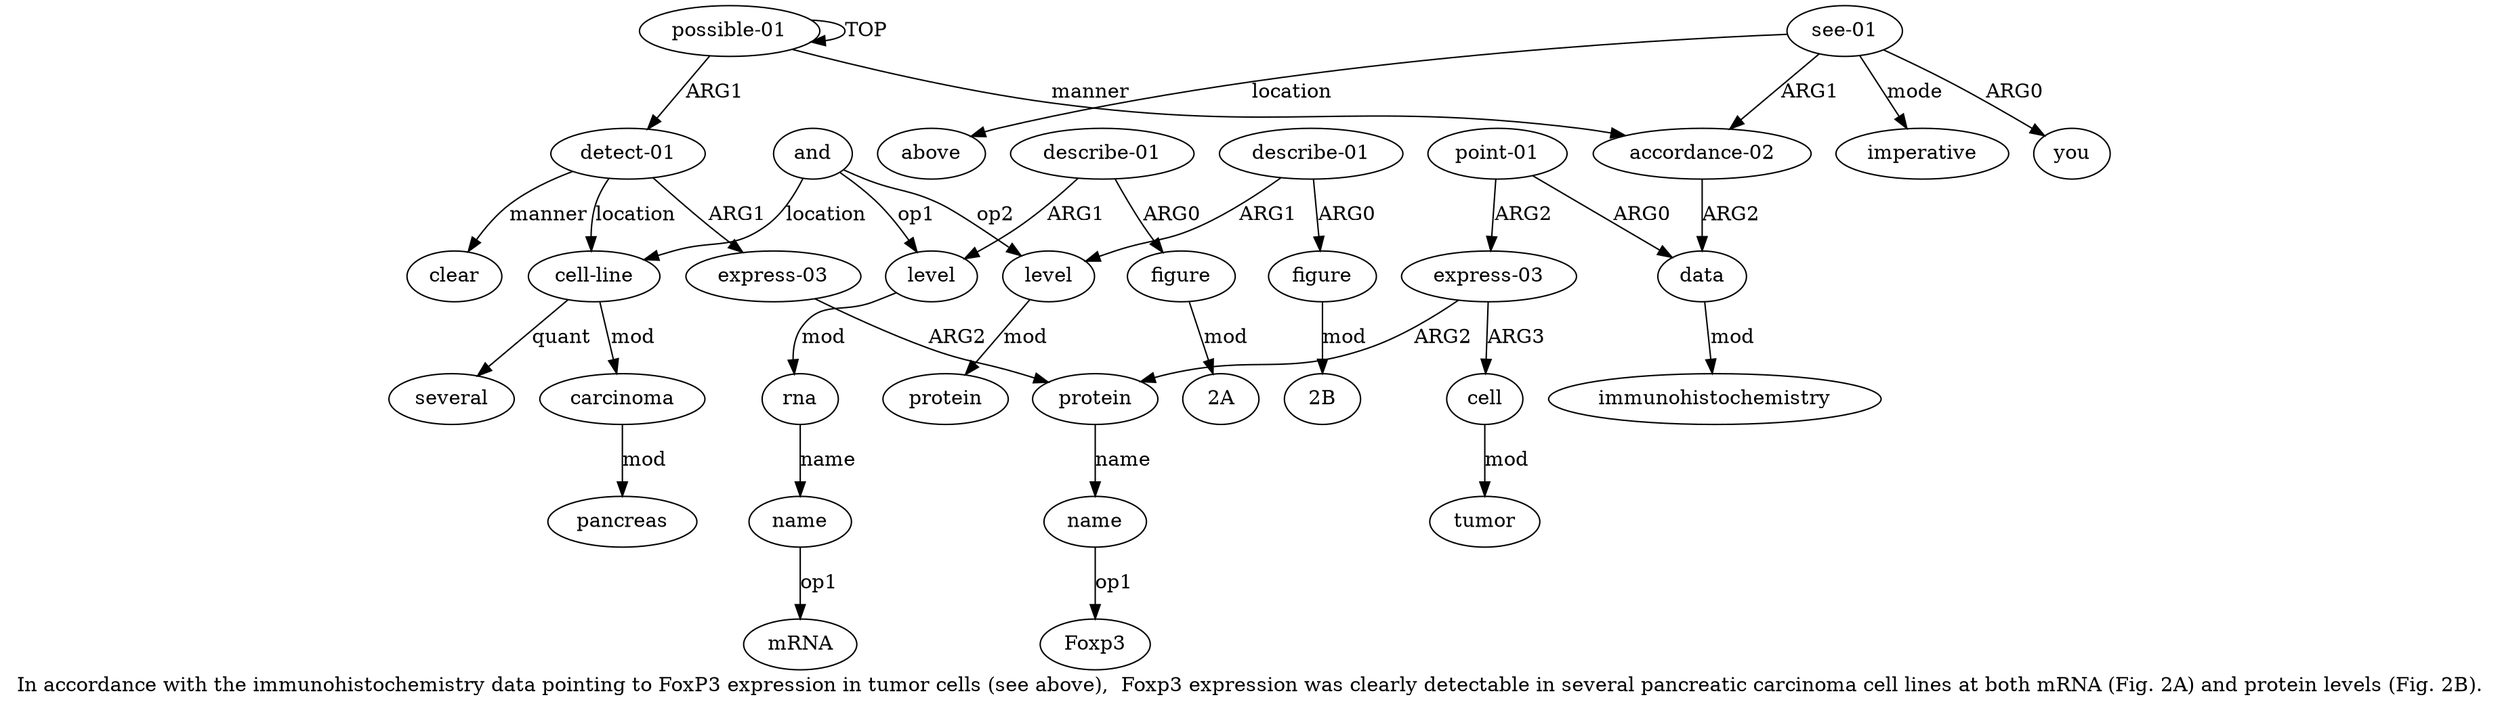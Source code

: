 digraph  {
	graph [label="In accordance with the immunohistochemistry data pointing to FoxP3 expression in tumor cells (see above),  Foxp3 expression was \
clearly detectable in several pancreatic carcinoma cell lines at both mRNA (Fig. 2A) and protein levels (Fig. 2B)."];
	node [label="\N"];
	a20	 [color=black,
		gold_ind=20,
		gold_label="accordance-02",
		label="accordance-02",
		test_ind=20,
		test_label="accordance-02"];
	a21	 [color=black,
		gold_ind=21,
		gold_label=data,
		label=data,
		test_ind=21,
		test_label=data];
	a20 -> a21 [key=0,
	color=black,
	gold_label=ARG2,
	label=ARG2,
	test_label=ARG2];
a22 [color=black,
	gold_ind=22,
	gold_label=immunohistochemistry,
	label=immunohistochemistry,
	test_ind=22,
	test_label=immunohistochemistry];
a21 -> a22 [key=0,
color=black,
gold_label=mod,
label=mod,
test_label=mod];
a23 [color=black,
gold_ind=23,
gold_label="point-01",
label="point-01",
test_ind=23,
test_label="point-01"];
a23 -> a21 [key=0,
color=black,
gold_label=ARG0,
label=ARG0,
test_label=ARG0];
a24 [color=black,
gold_ind=24,
gold_label="express-03",
label="express-03",
test_ind=24,
test_label="express-03"];
a23 -> a24 [key=0,
color=black,
gold_label=ARG2,
label=ARG2,
test_label=ARG2];
a25 [color=black,
gold_ind=25,
gold_label=cell,
label=cell,
test_ind=25,
test_label=cell];
a24 -> a25 [key=0,
color=black,
gold_label=ARG3,
label=ARG3,
test_label=ARG3];
a3 [color=black,
gold_ind=3,
gold_label=protein,
label=protein,
test_ind=3,
test_label=protein];
a24 -> a3 [key=0,
color=black,
gold_label=ARG2,
label=ARG2,
test_label=ARG2];
a26 [color=black,
gold_ind=26,
gold_label=tumor,
label=tumor,
test_ind=26,
test_label=tumor];
a25 -> a26 [key=0,
color=black,
gold_label=mod,
label=mod,
test_label=mod];
a27 [color=black,
gold_ind=27,
gold_label="see-01",
label="see-01",
test_ind=27,
test_label="see-01"];
a27 -> a20 [key=0,
color=black,
gold_label=ARG1,
label=ARG1,
test_label=ARG1];
a28 [color=black,
gold_ind=28,
gold_label=you,
label=you,
test_ind=28,
test_label=you];
a27 -> a28 [key=0,
color=black,
gold_label=ARG0,
label=ARG0,
test_label=ARG0];
a29 [color=black,
gold_ind=29,
gold_label=above,
label=above,
test_ind=29,
test_label=above];
a27 -> a29 [key=0,
color=black,
gold_label=location,
label=location,
test_label=location];
"a27 imperative" [color=black,
gold_ind=-1,
gold_label=imperative,
label=imperative,
test_ind=-1,
test_label=imperative];
a27 -> "a27 imperative" [key=0,
color=black,
gold_label=mode,
label=mode,
test_label=mode];
"a15 2A" [color=black,
gold_ind=-1,
gold_label="2A",
label="2A",
test_ind=-1,
test_label="2A"];
a15 [color=black,
gold_ind=15,
gold_label=figure,
label=figure,
test_ind=15,
test_label=figure];
a15 -> "a15 2A" [key=0,
color=black,
gold_label=mod,
label=mod,
test_label=mod];
a14 [color=black,
gold_ind=14,
gold_label="describe-01",
label="describe-01",
test_ind=14,
test_label="describe-01"];
a14 -> a15 [key=0,
color=black,
gold_label=ARG0,
label=ARG0,
test_label=ARG0];
a11 [color=black,
gold_ind=11,
gold_label=level,
label=level,
test_ind=11,
test_label=level];
a14 -> a11 [key=0,
color=black,
gold_label=ARG1,
label=ARG1,
test_label=ARG1];
a17 [color=black,
gold_ind=17,
gold_label=protein,
label=protein,
test_ind=17,
test_label=protein];
a16 [color=black,
gold_ind=16,
gold_label=level,
label=level,
test_ind=16,
test_label=level];
a16 -> a17 [key=0,
color=black,
gold_label=mod,
label=mod,
test_label=mod];
a12 [color=black,
gold_ind=12,
gold_label=rna,
label=rna,
test_ind=12,
test_label=rna];
a11 -> a12 [key=0,
color=black,
gold_label=mod,
label=mod,
test_label=mod];
a10 [color=black,
gold_ind=10,
gold_label=and,
label=and,
test_ind=10,
test_label=and];
a10 -> a16 [key=0,
color=black,
gold_label=op2,
label=op2,
test_label=op2];
a10 -> a11 [key=0,
color=black,
gold_label=op1,
label=op1,
test_label=op1];
a6 [color=black,
gold_ind=6,
gold_label="cell-line",
label="cell-line",
test_ind=6,
test_label="cell-line"];
a10 -> a6 [key=0,
color=black,
gold_label=location,
label=location,
test_label=location];
a13 [color=black,
gold_ind=13,
gold_label=name,
label=name,
test_ind=13,
test_label=name];
"a13 mRNA" [color=black,
gold_ind=-1,
gold_label=mRNA,
label=mRNA,
test_ind=-1,
test_label=mRNA];
a13 -> "a13 mRNA" [key=0,
color=black,
gold_label=op1,
label=op1,
test_label=op1];
a12 -> a13 [key=0,
color=black,
gold_label=name,
label=name,
test_label=name];
a19 [color=black,
gold_ind=19,
gold_label=figure,
label=figure,
test_ind=19,
test_label=figure];
"a19 2B" [color=black,
gold_ind=-1,
gold_label="2B",
label="2B",
test_ind=-1,
test_label="2B"];
a19 -> "a19 2B" [key=0,
color=black,
gold_label=mod,
label=mod,
test_label=mod];
a18 [color=black,
gold_ind=18,
gold_label="describe-01",
label="describe-01",
test_ind=18,
test_label="describe-01"];
a18 -> a16 [key=0,
color=black,
gold_label=ARG1,
label=ARG1,
test_label=ARG1];
a18 -> a19 [key=0,
color=black,
gold_label=ARG0,
label=ARG0,
test_label=ARG0];
"a4 Foxp3" [color=black,
gold_ind=-1,
gold_label=Foxp3,
label=Foxp3,
test_ind=-1,
test_label=Foxp3];
a1 [color=black,
gold_ind=1,
gold_label="detect-01",
label="detect-01",
test_ind=1,
test_label="detect-01"];
a2 [color=black,
gold_ind=2,
gold_label="express-03",
label="express-03",
test_ind=2,
test_label="express-03"];
a1 -> a2 [key=0,
color=black,
gold_label=ARG1,
label=ARG1,
test_label=ARG1];
a5 [color=black,
gold_ind=5,
gold_label=clear,
label=clear,
test_ind=5,
test_label=clear];
a1 -> a5 [key=0,
color=black,
gold_label=manner,
label=manner,
test_label=manner];
a1 -> a6 [key=0,
color=black,
gold_label=location,
label=location,
test_label=location];
a0 [color=black,
gold_ind=0,
gold_label="possible-01",
label="possible-01",
test_ind=0,
test_label="possible-01"];
a0 -> a20 [key=0,
color=black,
gold_label=manner,
label=manner,
test_label=manner];
a0 -> a1 [key=0,
color=black,
gold_label=ARG1,
label=ARG1,
test_label=ARG1];
a0 -> a0 [key=0,
color=black,
gold_label=TOP,
label=TOP,
test_label=TOP];
a4 [color=black,
gold_ind=4,
gold_label=name,
label=name,
test_ind=4,
test_label=name];
a3 -> a4 [key=0,
color=black,
gold_label=name,
label=name,
test_label=name];
a2 -> a3 [key=0,
color=black,
gold_label=ARG2,
label=ARG2,
test_label=ARG2];
a4 -> "a4 Foxp3" [key=0,
color=black,
gold_label=op1,
label=op1,
test_label=op1];
a7 [color=black,
gold_ind=7,
gold_label=carcinoma,
label=carcinoma,
test_ind=7,
test_label=carcinoma];
a8 [color=black,
gold_ind=8,
gold_label=pancreas,
label=pancreas,
test_ind=8,
test_label=pancreas];
a7 -> a8 [key=0,
color=black,
gold_label=mod,
label=mod,
test_label=mod];
a6 -> a7 [key=0,
color=black,
gold_label=mod,
label=mod,
test_label=mod];
a9 [color=black,
gold_ind=9,
gold_label=several,
label=several,
test_ind=9,
test_label=several];
a6 -> a9 [key=0,
color=black,
gold_label=quant,
label=quant,
test_label=quant];
}
